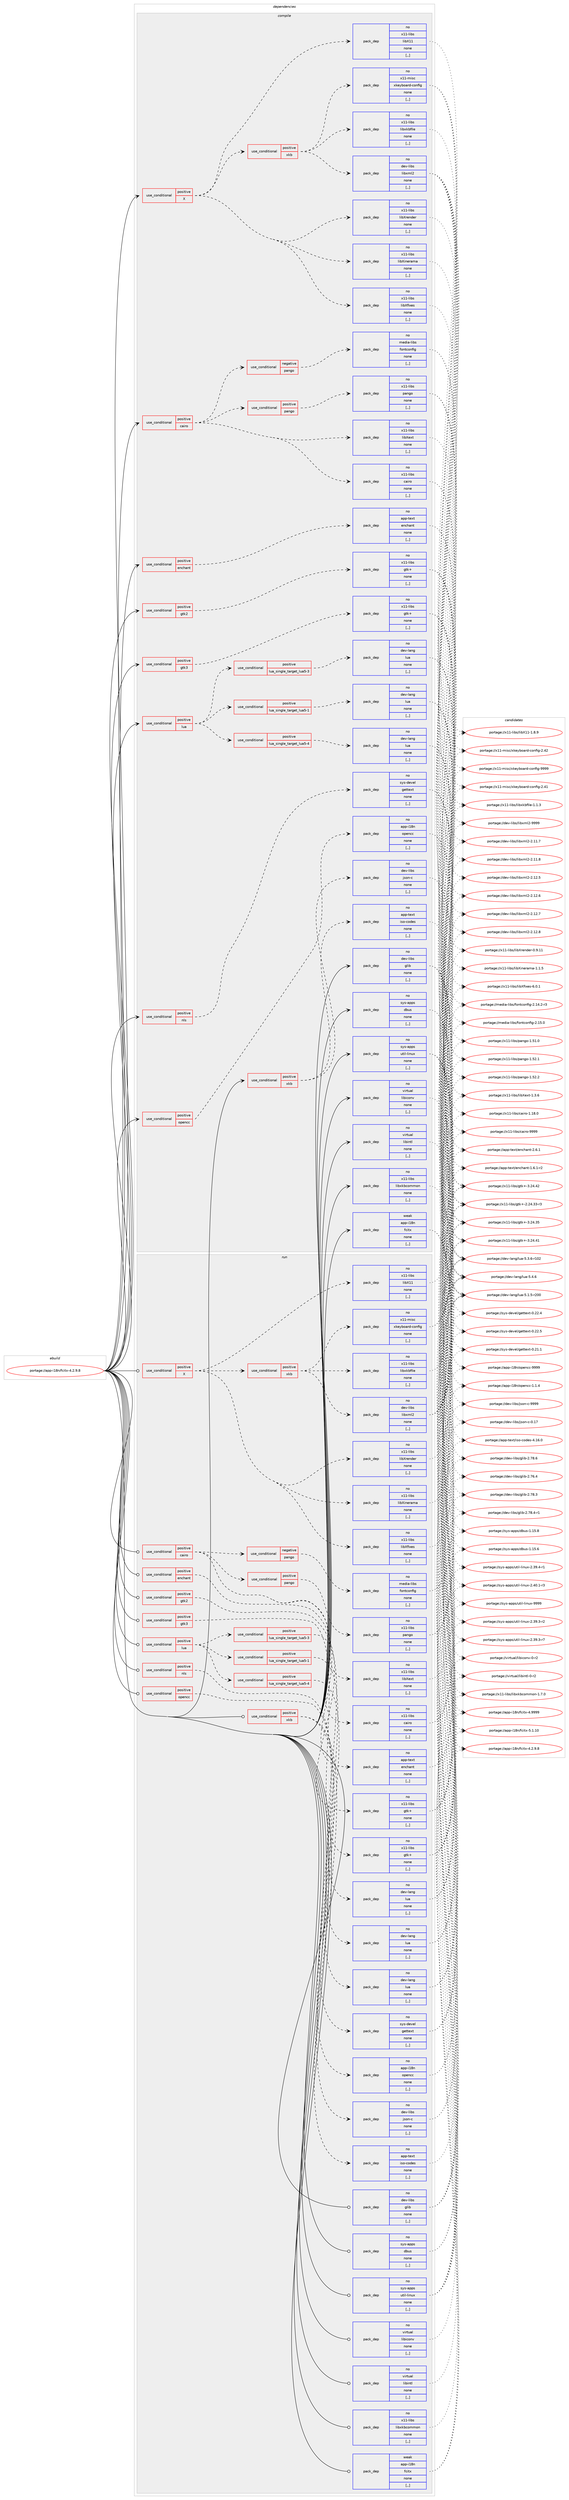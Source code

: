 digraph prolog {

# *************
# Graph options
# *************

newrank=true;
concentrate=true;
compound=true;
graph [rankdir=LR,fontname=Helvetica,fontsize=10,ranksep=1.5];#, ranksep=2.5, nodesep=0.2];
edge  [arrowhead=vee];
node  [fontname=Helvetica,fontsize=10];

# **********
# The ebuild
# **********

subgraph cluster_leftcol {
color=gray;
rank=same;
label=<<i>ebuild</i>>;
id [label="portage://app-i18n/fcitx-4.2.9.8", color=red, width=4, href="../app-i18n/fcitx-4.2.9.8.svg"];
}

# ****************
# The dependencies
# ****************

subgraph cluster_midcol {
color=gray;
label=<<i>dependencies</i>>;
subgraph cluster_compile {
fillcolor="#eeeeee";
style=filled;
label=<<i>compile</i>>;
subgraph cond10341 {
dependency35037 [label=<<TABLE BORDER="0" CELLBORDER="1" CELLSPACING="0" CELLPADDING="4"><TR><TD ROWSPAN="3" CELLPADDING="10">use_conditional</TD></TR><TR><TD>positive</TD></TR><TR><TD>X</TD></TR></TABLE>>, shape=none, color=red];
subgraph pack24354 {
dependency35038 [label=<<TABLE BORDER="0" CELLBORDER="1" CELLSPACING="0" CELLPADDING="4" WIDTH="220"><TR><TD ROWSPAN="6" CELLPADDING="30">pack_dep</TD></TR><TR><TD WIDTH="110">no</TD></TR><TR><TD>x11-libs</TD></TR><TR><TD>libX11</TD></TR><TR><TD>none</TD></TR><TR><TD>[,,]</TD></TR></TABLE>>, shape=none, color=blue];
}
dependency35037:e -> dependency35038:w [weight=20,style="dashed",arrowhead="vee"];
subgraph pack24355 {
dependency35039 [label=<<TABLE BORDER="0" CELLBORDER="1" CELLSPACING="0" CELLPADDING="4" WIDTH="220"><TR><TD ROWSPAN="6" CELLPADDING="30">pack_dep</TD></TR><TR><TD WIDTH="110">no</TD></TR><TR><TD>x11-libs</TD></TR><TR><TD>libXfixes</TD></TR><TR><TD>none</TD></TR><TR><TD>[,,]</TD></TR></TABLE>>, shape=none, color=blue];
}
dependency35037:e -> dependency35039:w [weight=20,style="dashed",arrowhead="vee"];
subgraph pack24356 {
dependency35040 [label=<<TABLE BORDER="0" CELLBORDER="1" CELLSPACING="0" CELLPADDING="4" WIDTH="220"><TR><TD ROWSPAN="6" CELLPADDING="30">pack_dep</TD></TR><TR><TD WIDTH="110">no</TD></TR><TR><TD>x11-libs</TD></TR><TR><TD>libXinerama</TD></TR><TR><TD>none</TD></TR><TR><TD>[,,]</TD></TR></TABLE>>, shape=none, color=blue];
}
dependency35037:e -> dependency35040:w [weight=20,style="dashed",arrowhead="vee"];
subgraph pack24357 {
dependency35041 [label=<<TABLE BORDER="0" CELLBORDER="1" CELLSPACING="0" CELLPADDING="4" WIDTH="220"><TR><TD ROWSPAN="6" CELLPADDING="30">pack_dep</TD></TR><TR><TD WIDTH="110">no</TD></TR><TR><TD>x11-libs</TD></TR><TR><TD>libXrender</TD></TR><TR><TD>none</TD></TR><TR><TD>[,,]</TD></TR></TABLE>>, shape=none, color=blue];
}
dependency35037:e -> dependency35041:w [weight=20,style="dashed",arrowhead="vee"];
subgraph cond10342 {
dependency35042 [label=<<TABLE BORDER="0" CELLBORDER="1" CELLSPACING="0" CELLPADDING="4"><TR><TD ROWSPAN="3" CELLPADDING="10">use_conditional</TD></TR><TR><TD>positive</TD></TR><TR><TD>xkb</TD></TR></TABLE>>, shape=none, color=red];
subgraph pack24358 {
dependency35043 [label=<<TABLE BORDER="0" CELLBORDER="1" CELLSPACING="0" CELLPADDING="4" WIDTH="220"><TR><TD ROWSPAN="6" CELLPADDING="30">pack_dep</TD></TR><TR><TD WIDTH="110">no</TD></TR><TR><TD>dev-libs</TD></TR><TR><TD>libxml2</TD></TR><TR><TD>none</TD></TR><TR><TD>[,,]</TD></TR></TABLE>>, shape=none, color=blue];
}
dependency35042:e -> dependency35043:w [weight=20,style="dashed",arrowhead="vee"];
subgraph pack24359 {
dependency35044 [label=<<TABLE BORDER="0" CELLBORDER="1" CELLSPACING="0" CELLPADDING="4" WIDTH="220"><TR><TD ROWSPAN="6" CELLPADDING="30">pack_dep</TD></TR><TR><TD WIDTH="110">no</TD></TR><TR><TD>x11-libs</TD></TR><TR><TD>libxkbfile</TD></TR><TR><TD>none</TD></TR><TR><TD>[,,]</TD></TR></TABLE>>, shape=none, color=blue];
}
dependency35042:e -> dependency35044:w [weight=20,style="dashed",arrowhead="vee"];
subgraph pack24360 {
dependency35045 [label=<<TABLE BORDER="0" CELLBORDER="1" CELLSPACING="0" CELLPADDING="4" WIDTH="220"><TR><TD ROWSPAN="6" CELLPADDING="30">pack_dep</TD></TR><TR><TD WIDTH="110">no</TD></TR><TR><TD>x11-misc</TD></TR><TR><TD>xkeyboard-config</TD></TR><TR><TD>none</TD></TR><TR><TD>[,,]</TD></TR></TABLE>>, shape=none, color=blue];
}
dependency35042:e -> dependency35045:w [weight=20,style="dashed",arrowhead="vee"];
}
dependency35037:e -> dependency35042:w [weight=20,style="dashed",arrowhead="vee"];
}
id:e -> dependency35037:w [weight=20,style="solid",arrowhead="vee"];
subgraph cond10343 {
dependency35046 [label=<<TABLE BORDER="0" CELLBORDER="1" CELLSPACING="0" CELLPADDING="4"><TR><TD ROWSPAN="3" CELLPADDING="10">use_conditional</TD></TR><TR><TD>positive</TD></TR><TR><TD>cairo</TD></TR></TABLE>>, shape=none, color=red];
subgraph pack24361 {
dependency35047 [label=<<TABLE BORDER="0" CELLBORDER="1" CELLSPACING="0" CELLPADDING="4" WIDTH="220"><TR><TD ROWSPAN="6" CELLPADDING="30">pack_dep</TD></TR><TR><TD WIDTH="110">no</TD></TR><TR><TD>x11-libs</TD></TR><TR><TD>cairo</TD></TR><TR><TD>none</TD></TR><TR><TD>[,,]</TD></TR></TABLE>>, shape=none, color=blue];
}
dependency35046:e -> dependency35047:w [weight=20,style="dashed",arrowhead="vee"];
subgraph pack24362 {
dependency35048 [label=<<TABLE BORDER="0" CELLBORDER="1" CELLSPACING="0" CELLPADDING="4" WIDTH="220"><TR><TD ROWSPAN="6" CELLPADDING="30">pack_dep</TD></TR><TR><TD WIDTH="110">no</TD></TR><TR><TD>x11-libs</TD></TR><TR><TD>libXext</TD></TR><TR><TD>none</TD></TR><TR><TD>[,,]</TD></TR></TABLE>>, shape=none, color=blue];
}
dependency35046:e -> dependency35048:w [weight=20,style="dashed",arrowhead="vee"];
subgraph cond10344 {
dependency35049 [label=<<TABLE BORDER="0" CELLBORDER="1" CELLSPACING="0" CELLPADDING="4"><TR><TD ROWSPAN="3" CELLPADDING="10">use_conditional</TD></TR><TR><TD>positive</TD></TR><TR><TD>pango</TD></TR></TABLE>>, shape=none, color=red];
subgraph pack24363 {
dependency35050 [label=<<TABLE BORDER="0" CELLBORDER="1" CELLSPACING="0" CELLPADDING="4" WIDTH="220"><TR><TD ROWSPAN="6" CELLPADDING="30">pack_dep</TD></TR><TR><TD WIDTH="110">no</TD></TR><TR><TD>x11-libs</TD></TR><TR><TD>pango</TD></TR><TR><TD>none</TD></TR><TR><TD>[,,]</TD></TR></TABLE>>, shape=none, color=blue];
}
dependency35049:e -> dependency35050:w [weight=20,style="dashed",arrowhead="vee"];
}
dependency35046:e -> dependency35049:w [weight=20,style="dashed",arrowhead="vee"];
subgraph cond10345 {
dependency35051 [label=<<TABLE BORDER="0" CELLBORDER="1" CELLSPACING="0" CELLPADDING="4"><TR><TD ROWSPAN="3" CELLPADDING="10">use_conditional</TD></TR><TR><TD>negative</TD></TR><TR><TD>pango</TD></TR></TABLE>>, shape=none, color=red];
subgraph pack24364 {
dependency35052 [label=<<TABLE BORDER="0" CELLBORDER="1" CELLSPACING="0" CELLPADDING="4" WIDTH="220"><TR><TD ROWSPAN="6" CELLPADDING="30">pack_dep</TD></TR><TR><TD WIDTH="110">no</TD></TR><TR><TD>media-libs</TD></TR><TR><TD>fontconfig</TD></TR><TR><TD>none</TD></TR><TR><TD>[,,]</TD></TR></TABLE>>, shape=none, color=blue];
}
dependency35051:e -> dependency35052:w [weight=20,style="dashed",arrowhead="vee"];
}
dependency35046:e -> dependency35051:w [weight=20,style="dashed",arrowhead="vee"];
}
id:e -> dependency35046:w [weight=20,style="solid",arrowhead="vee"];
subgraph cond10346 {
dependency35053 [label=<<TABLE BORDER="0" CELLBORDER="1" CELLSPACING="0" CELLPADDING="4"><TR><TD ROWSPAN="3" CELLPADDING="10">use_conditional</TD></TR><TR><TD>positive</TD></TR><TR><TD>enchant</TD></TR></TABLE>>, shape=none, color=red];
subgraph pack24365 {
dependency35054 [label=<<TABLE BORDER="0" CELLBORDER="1" CELLSPACING="0" CELLPADDING="4" WIDTH="220"><TR><TD ROWSPAN="6" CELLPADDING="30">pack_dep</TD></TR><TR><TD WIDTH="110">no</TD></TR><TR><TD>app-text</TD></TR><TR><TD>enchant</TD></TR><TR><TD>none</TD></TR><TR><TD>[,,]</TD></TR></TABLE>>, shape=none, color=blue];
}
dependency35053:e -> dependency35054:w [weight=20,style="dashed",arrowhead="vee"];
}
id:e -> dependency35053:w [weight=20,style="solid",arrowhead="vee"];
subgraph cond10347 {
dependency35055 [label=<<TABLE BORDER="0" CELLBORDER="1" CELLSPACING="0" CELLPADDING="4"><TR><TD ROWSPAN="3" CELLPADDING="10">use_conditional</TD></TR><TR><TD>positive</TD></TR><TR><TD>gtk2</TD></TR></TABLE>>, shape=none, color=red];
subgraph pack24366 {
dependency35056 [label=<<TABLE BORDER="0" CELLBORDER="1" CELLSPACING="0" CELLPADDING="4" WIDTH="220"><TR><TD ROWSPAN="6" CELLPADDING="30">pack_dep</TD></TR><TR><TD WIDTH="110">no</TD></TR><TR><TD>x11-libs</TD></TR><TR><TD>gtk+</TD></TR><TR><TD>none</TD></TR><TR><TD>[,,]</TD></TR></TABLE>>, shape=none, color=blue];
}
dependency35055:e -> dependency35056:w [weight=20,style="dashed",arrowhead="vee"];
}
id:e -> dependency35055:w [weight=20,style="solid",arrowhead="vee"];
subgraph cond10348 {
dependency35057 [label=<<TABLE BORDER="0" CELLBORDER="1" CELLSPACING="0" CELLPADDING="4"><TR><TD ROWSPAN="3" CELLPADDING="10">use_conditional</TD></TR><TR><TD>positive</TD></TR><TR><TD>gtk3</TD></TR></TABLE>>, shape=none, color=red];
subgraph pack24367 {
dependency35058 [label=<<TABLE BORDER="0" CELLBORDER="1" CELLSPACING="0" CELLPADDING="4" WIDTH="220"><TR><TD ROWSPAN="6" CELLPADDING="30">pack_dep</TD></TR><TR><TD WIDTH="110">no</TD></TR><TR><TD>x11-libs</TD></TR><TR><TD>gtk+</TD></TR><TR><TD>none</TD></TR><TR><TD>[,,]</TD></TR></TABLE>>, shape=none, color=blue];
}
dependency35057:e -> dependency35058:w [weight=20,style="dashed",arrowhead="vee"];
}
id:e -> dependency35057:w [weight=20,style="solid",arrowhead="vee"];
subgraph cond10349 {
dependency35059 [label=<<TABLE BORDER="0" CELLBORDER="1" CELLSPACING="0" CELLPADDING="4"><TR><TD ROWSPAN="3" CELLPADDING="10">use_conditional</TD></TR><TR><TD>positive</TD></TR><TR><TD>lua</TD></TR></TABLE>>, shape=none, color=red];
subgraph cond10350 {
dependency35060 [label=<<TABLE BORDER="0" CELLBORDER="1" CELLSPACING="0" CELLPADDING="4"><TR><TD ROWSPAN="3" CELLPADDING="10">use_conditional</TD></TR><TR><TD>positive</TD></TR><TR><TD>lua_single_target_lua5-1</TD></TR></TABLE>>, shape=none, color=red];
subgraph pack24368 {
dependency35061 [label=<<TABLE BORDER="0" CELLBORDER="1" CELLSPACING="0" CELLPADDING="4" WIDTH="220"><TR><TD ROWSPAN="6" CELLPADDING="30">pack_dep</TD></TR><TR><TD WIDTH="110">no</TD></TR><TR><TD>dev-lang</TD></TR><TR><TD>lua</TD></TR><TR><TD>none</TD></TR><TR><TD>[,,]</TD></TR></TABLE>>, shape=none, color=blue];
}
dependency35060:e -> dependency35061:w [weight=20,style="dashed",arrowhead="vee"];
}
dependency35059:e -> dependency35060:w [weight=20,style="dashed",arrowhead="vee"];
subgraph cond10351 {
dependency35062 [label=<<TABLE BORDER="0" CELLBORDER="1" CELLSPACING="0" CELLPADDING="4"><TR><TD ROWSPAN="3" CELLPADDING="10">use_conditional</TD></TR><TR><TD>positive</TD></TR><TR><TD>lua_single_target_lua5-3</TD></TR></TABLE>>, shape=none, color=red];
subgraph pack24369 {
dependency35063 [label=<<TABLE BORDER="0" CELLBORDER="1" CELLSPACING="0" CELLPADDING="4" WIDTH="220"><TR><TD ROWSPAN="6" CELLPADDING="30">pack_dep</TD></TR><TR><TD WIDTH="110">no</TD></TR><TR><TD>dev-lang</TD></TR><TR><TD>lua</TD></TR><TR><TD>none</TD></TR><TR><TD>[,,]</TD></TR></TABLE>>, shape=none, color=blue];
}
dependency35062:e -> dependency35063:w [weight=20,style="dashed",arrowhead="vee"];
}
dependency35059:e -> dependency35062:w [weight=20,style="dashed",arrowhead="vee"];
subgraph cond10352 {
dependency35064 [label=<<TABLE BORDER="0" CELLBORDER="1" CELLSPACING="0" CELLPADDING="4"><TR><TD ROWSPAN="3" CELLPADDING="10">use_conditional</TD></TR><TR><TD>positive</TD></TR><TR><TD>lua_single_target_lua5-4</TD></TR></TABLE>>, shape=none, color=red];
subgraph pack24370 {
dependency35065 [label=<<TABLE BORDER="0" CELLBORDER="1" CELLSPACING="0" CELLPADDING="4" WIDTH="220"><TR><TD ROWSPAN="6" CELLPADDING="30">pack_dep</TD></TR><TR><TD WIDTH="110">no</TD></TR><TR><TD>dev-lang</TD></TR><TR><TD>lua</TD></TR><TR><TD>none</TD></TR><TR><TD>[,,]</TD></TR></TABLE>>, shape=none, color=blue];
}
dependency35064:e -> dependency35065:w [weight=20,style="dashed",arrowhead="vee"];
}
dependency35059:e -> dependency35064:w [weight=20,style="dashed",arrowhead="vee"];
}
id:e -> dependency35059:w [weight=20,style="solid",arrowhead="vee"];
subgraph cond10353 {
dependency35066 [label=<<TABLE BORDER="0" CELLBORDER="1" CELLSPACING="0" CELLPADDING="4"><TR><TD ROWSPAN="3" CELLPADDING="10">use_conditional</TD></TR><TR><TD>positive</TD></TR><TR><TD>nls</TD></TR></TABLE>>, shape=none, color=red];
subgraph pack24371 {
dependency35067 [label=<<TABLE BORDER="0" CELLBORDER="1" CELLSPACING="0" CELLPADDING="4" WIDTH="220"><TR><TD ROWSPAN="6" CELLPADDING="30">pack_dep</TD></TR><TR><TD WIDTH="110">no</TD></TR><TR><TD>sys-devel</TD></TR><TR><TD>gettext</TD></TR><TR><TD>none</TD></TR><TR><TD>[,,]</TD></TR></TABLE>>, shape=none, color=blue];
}
dependency35066:e -> dependency35067:w [weight=20,style="dashed",arrowhead="vee"];
}
id:e -> dependency35066:w [weight=20,style="solid",arrowhead="vee"];
subgraph cond10354 {
dependency35068 [label=<<TABLE BORDER="0" CELLBORDER="1" CELLSPACING="0" CELLPADDING="4"><TR><TD ROWSPAN="3" CELLPADDING="10">use_conditional</TD></TR><TR><TD>positive</TD></TR><TR><TD>opencc</TD></TR></TABLE>>, shape=none, color=red];
subgraph pack24372 {
dependency35069 [label=<<TABLE BORDER="0" CELLBORDER="1" CELLSPACING="0" CELLPADDING="4" WIDTH="220"><TR><TD ROWSPAN="6" CELLPADDING="30">pack_dep</TD></TR><TR><TD WIDTH="110">no</TD></TR><TR><TD>app-i18n</TD></TR><TR><TD>opencc</TD></TR><TR><TD>none</TD></TR><TR><TD>[,,]</TD></TR></TABLE>>, shape=none, color=blue];
}
dependency35068:e -> dependency35069:w [weight=20,style="dashed",arrowhead="vee"];
}
id:e -> dependency35068:w [weight=20,style="solid",arrowhead="vee"];
subgraph cond10355 {
dependency35070 [label=<<TABLE BORDER="0" CELLBORDER="1" CELLSPACING="0" CELLPADDING="4"><TR><TD ROWSPAN="3" CELLPADDING="10">use_conditional</TD></TR><TR><TD>positive</TD></TR><TR><TD>xkb</TD></TR></TABLE>>, shape=none, color=red];
subgraph pack24373 {
dependency35071 [label=<<TABLE BORDER="0" CELLBORDER="1" CELLSPACING="0" CELLPADDING="4" WIDTH="220"><TR><TD ROWSPAN="6" CELLPADDING="30">pack_dep</TD></TR><TR><TD WIDTH="110">no</TD></TR><TR><TD>app-text</TD></TR><TR><TD>iso-codes</TD></TR><TR><TD>none</TD></TR><TR><TD>[,,]</TD></TR></TABLE>>, shape=none, color=blue];
}
dependency35070:e -> dependency35071:w [weight=20,style="dashed",arrowhead="vee"];
subgraph pack24374 {
dependency35072 [label=<<TABLE BORDER="0" CELLBORDER="1" CELLSPACING="0" CELLPADDING="4" WIDTH="220"><TR><TD ROWSPAN="6" CELLPADDING="30">pack_dep</TD></TR><TR><TD WIDTH="110">no</TD></TR><TR><TD>dev-libs</TD></TR><TR><TD>json-c</TD></TR><TR><TD>none</TD></TR><TR><TD>[,,]</TD></TR></TABLE>>, shape=none, color=blue];
}
dependency35070:e -> dependency35072:w [weight=20,style="dashed",arrowhead="vee"];
}
id:e -> dependency35070:w [weight=20,style="solid",arrowhead="vee"];
subgraph pack24375 {
dependency35073 [label=<<TABLE BORDER="0" CELLBORDER="1" CELLSPACING="0" CELLPADDING="4" WIDTH="220"><TR><TD ROWSPAN="6" CELLPADDING="30">pack_dep</TD></TR><TR><TD WIDTH="110">no</TD></TR><TR><TD>dev-libs</TD></TR><TR><TD>glib</TD></TR><TR><TD>none</TD></TR><TR><TD>[,,]</TD></TR></TABLE>>, shape=none, color=blue];
}
id:e -> dependency35073:w [weight=20,style="solid",arrowhead="vee"];
subgraph pack24376 {
dependency35074 [label=<<TABLE BORDER="0" CELLBORDER="1" CELLSPACING="0" CELLPADDING="4" WIDTH="220"><TR><TD ROWSPAN="6" CELLPADDING="30">pack_dep</TD></TR><TR><TD WIDTH="110">no</TD></TR><TR><TD>sys-apps</TD></TR><TR><TD>dbus</TD></TR><TR><TD>none</TD></TR><TR><TD>[,,]</TD></TR></TABLE>>, shape=none, color=blue];
}
id:e -> dependency35074:w [weight=20,style="solid",arrowhead="vee"];
subgraph pack24377 {
dependency35075 [label=<<TABLE BORDER="0" CELLBORDER="1" CELLSPACING="0" CELLPADDING="4" WIDTH="220"><TR><TD ROWSPAN="6" CELLPADDING="30">pack_dep</TD></TR><TR><TD WIDTH="110">no</TD></TR><TR><TD>sys-apps</TD></TR><TR><TD>util-linux</TD></TR><TR><TD>none</TD></TR><TR><TD>[,,]</TD></TR></TABLE>>, shape=none, color=blue];
}
id:e -> dependency35075:w [weight=20,style="solid",arrowhead="vee"];
subgraph pack24378 {
dependency35076 [label=<<TABLE BORDER="0" CELLBORDER="1" CELLSPACING="0" CELLPADDING="4" WIDTH="220"><TR><TD ROWSPAN="6" CELLPADDING="30">pack_dep</TD></TR><TR><TD WIDTH="110">no</TD></TR><TR><TD>virtual</TD></TR><TR><TD>libiconv</TD></TR><TR><TD>none</TD></TR><TR><TD>[,,]</TD></TR></TABLE>>, shape=none, color=blue];
}
id:e -> dependency35076:w [weight=20,style="solid",arrowhead="vee"];
subgraph pack24379 {
dependency35077 [label=<<TABLE BORDER="0" CELLBORDER="1" CELLSPACING="0" CELLPADDING="4" WIDTH="220"><TR><TD ROWSPAN="6" CELLPADDING="30">pack_dep</TD></TR><TR><TD WIDTH="110">no</TD></TR><TR><TD>virtual</TD></TR><TR><TD>libintl</TD></TR><TR><TD>none</TD></TR><TR><TD>[,,]</TD></TR></TABLE>>, shape=none, color=blue];
}
id:e -> dependency35077:w [weight=20,style="solid",arrowhead="vee"];
subgraph pack24380 {
dependency35078 [label=<<TABLE BORDER="0" CELLBORDER="1" CELLSPACING="0" CELLPADDING="4" WIDTH="220"><TR><TD ROWSPAN="6" CELLPADDING="30">pack_dep</TD></TR><TR><TD WIDTH="110">no</TD></TR><TR><TD>x11-libs</TD></TR><TR><TD>libxkbcommon</TD></TR><TR><TD>none</TD></TR><TR><TD>[,,]</TD></TR></TABLE>>, shape=none, color=blue];
}
id:e -> dependency35078:w [weight=20,style="solid",arrowhead="vee"];
subgraph pack24381 {
dependency35079 [label=<<TABLE BORDER="0" CELLBORDER="1" CELLSPACING="0" CELLPADDING="4" WIDTH="220"><TR><TD ROWSPAN="6" CELLPADDING="30">pack_dep</TD></TR><TR><TD WIDTH="110">weak</TD></TR><TR><TD>app-i18n</TD></TR><TR><TD>fcitx</TD></TR><TR><TD>none</TD></TR><TR><TD>[,,]</TD></TR></TABLE>>, shape=none, color=blue];
}
id:e -> dependency35079:w [weight=20,style="solid",arrowhead="vee"];
}
subgraph cluster_compileandrun {
fillcolor="#eeeeee";
style=filled;
label=<<i>compile and run</i>>;
}
subgraph cluster_run {
fillcolor="#eeeeee";
style=filled;
label=<<i>run</i>>;
subgraph cond10356 {
dependency35080 [label=<<TABLE BORDER="0" CELLBORDER="1" CELLSPACING="0" CELLPADDING="4"><TR><TD ROWSPAN="3" CELLPADDING="10">use_conditional</TD></TR><TR><TD>positive</TD></TR><TR><TD>X</TD></TR></TABLE>>, shape=none, color=red];
subgraph pack24382 {
dependency35081 [label=<<TABLE BORDER="0" CELLBORDER="1" CELLSPACING="0" CELLPADDING="4" WIDTH="220"><TR><TD ROWSPAN="6" CELLPADDING="30">pack_dep</TD></TR><TR><TD WIDTH="110">no</TD></TR><TR><TD>x11-libs</TD></TR><TR><TD>libX11</TD></TR><TR><TD>none</TD></TR><TR><TD>[,,]</TD></TR></TABLE>>, shape=none, color=blue];
}
dependency35080:e -> dependency35081:w [weight=20,style="dashed",arrowhead="vee"];
subgraph pack24383 {
dependency35082 [label=<<TABLE BORDER="0" CELLBORDER="1" CELLSPACING="0" CELLPADDING="4" WIDTH="220"><TR><TD ROWSPAN="6" CELLPADDING="30">pack_dep</TD></TR><TR><TD WIDTH="110">no</TD></TR><TR><TD>x11-libs</TD></TR><TR><TD>libXfixes</TD></TR><TR><TD>none</TD></TR><TR><TD>[,,]</TD></TR></TABLE>>, shape=none, color=blue];
}
dependency35080:e -> dependency35082:w [weight=20,style="dashed",arrowhead="vee"];
subgraph pack24384 {
dependency35083 [label=<<TABLE BORDER="0" CELLBORDER="1" CELLSPACING="0" CELLPADDING="4" WIDTH="220"><TR><TD ROWSPAN="6" CELLPADDING="30">pack_dep</TD></TR><TR><TD WIDTH="110">no</TD></TR><TR><TD>x11-libs</TD></TR><TR><TD>libXinerama</TD></TR><TR><TD>none</TD></TR><TR><TD>[,,]</TD></TR></TABLE>>, shape=none, color=blue];
}
dependency35080:e -> dependency35083:w [weight=20,style="dashed",arrowhead="vee"];
subgraph pack24385 {
dependency35084 [label=<<TABLE BORDER="0" CELLBORDER="1" CELLSPACING="0" CELLPADDING="4" WIDTH="220"><TR><TD ROWSPAN="6" CELLPADDING="30">pack_dep</TD></TR><TR><TD WIDTH="110">no</TD></TR><TR><TD>x11-libs</TD></TR><TR><TD>libXrender</TD></TR><TR><TD>none</TD></TR><TR><TD>[,,]</TD></TR></TABLE>>, shape=none, color=blue];
}
dependency35080:e -> dependency35084:w [weight=20,style="dashed",arrowhead="vee"];
subgraph cond10357 {
dependency35085 [label=<<TABLE BORDER="0" CELLBORDER="1" CELLSPACING="0" CELLPADDING="4"><TR><TD ROWSPAN="3" CELLPADDING="10">use_conditional</TD></TR><TR><TD>positive</TD></TR><TR><TD>xkb</TD></TR></TABLE>>, shape=none, color=red];
subgraph pack24386 {
dependency35086 [label=<<TABLE BORDER="0" CELLBORDER="1" CELLSPACING="0" CELLPADDING="4" WIDTH="220"><TR><TD ROWSPAN="6" CELLPADDING="30">pack_dep</TD></TR><TR><TD WIDTH="110">no</TD></TR><TR><TD>dev-libs</TD></TR><TR><TD>libxml2</TD></TR><TR><TD>none</TD></TR><TR><TD>[,,]</TD></TR></TABLE>>, shape=none, color=blue];
}
dependency35085:e -> dependency35086:w [weight=20,style="dashed",arrowhead="vee"];
subgraph pack24387 {
dependency35087 [label=<<TABLE BORDER="0" CELLBORDER="1" CELLSPACING="0" CELLPADDING="4" WIDTH="220"><TR><TD ROWSPAN="6" CELLPADDING="30">pack_dep</TD></TR><TR><TD WIDTH="110">no</TD></TR><TR><TD>x11-libs</TD></TR><TR><TD>libxkbfile</TD></TR><TR><TD>none</TD></TR><TR><TD>[,,]</TD></TR></TABLE>>, shape=none, color=blue];
}
dependency35085:e -> dependency35087:w [weight=20,style="dashed",arrowhead="vee"];
subgraph pack24388 {
dependency35088 [label=<<TABLE BORDER="0" CELLBORDER="1" CELLSPACING="0" CELLPADDING="4" WIDTH="220"><TR><TD ROWSPAN="6" CELLPADDING="30">pack_dep</TD></TR><TR><TD WIDTH="110">no</TD></TR><TR><TD>x11-misc</TD></TR><TR><TD>xkeyboard-config</TD></TR><TR><TD>none</TD></TR><TR><TD>[,,]</TD></TR></TABLE>>, shape=none, color=blue];
}
dependency35085:e -> dependency35088:w [weight=20,style="dashed",arrowhead="vee"];
}
dependency35080:e -> dependency35085:w [weight=20,style="dashed",arrowhead="vee"];
}
id:e -> dependency35080:w [weight=20,style="solid",arrowhead="odot"];
subgraph cond10358 {
dependency35089 [label=<<TABLE BORDER="0" CELLBORDER="1" CELLSPACING="0" CELLPADDING="4"><TR><TD ROWSPAN="3" CELLPADDING="10">use_conditional</TD></TR><TR><TD>positive</TD></TR><TR><TD>cairo</TD></TR></TABLE>>, shape=none, color=red];
subgraph pack24389 {
dependency35090 [label=<<TABLE BORDER="0" CELLBORDER="1" CELLSPACING="0" CELLPADDING="4" WIDTH="220"><TR><TD ROWSPAN="6" CELLPADDING="30">pack_dep</TD></TR><TR><TD WIDTH="110">no</TD></TR><TR><TD>x11-libs</TD></TR><TR><TD>cairo</TD></TR><TR><TD>none</TD></TR><TR><TD>[,,]</TD></TR></TABLE>>, shape=none, color=blue];
}
dependency35089:e -> dependency35090:w [weight=20,style="dashed",arrowhead="vee"];
subgraph pack24390 {
dependency35091 [label=<<TABLE BORDER="0" CELLBORDER="1" CELLSPACING="0" CELLPADDING="4" WIDTH="220"><TR><TD ROWSPAN="6" CELLPADDING="30">pack_dep</TD></TR><TR><TD WIDTH="110">no</TD></TR><TR><TD>x11-libs</TD></TR><TR><TD>libXext</TD></TR><TR><TD>none</TD></TR><TR><TD>[,,]</TD></TR></TABLE>>, shape=none, color=blue];
}
dependency35089:e -> dependency35091:w [weight=20,style="dashed",arrowhead="vee"];
subgraph cond10359 {
dependency35092 [label=<<TABLE BORDER="0" CELLBORDER="1" CELLSPACING="0" CELLPADDING="4"><TR><TD ROWSPAN="3" CELLPADDING="10">use_conditional</TD></TR><TR><TD>positive</TD></TR><TR><TD>pango</TD></TR></TABLE>>, shape=none, color=red];
subgraph pack24391 {
dependency35093 [label=<<TABLE BORDER="0" CELLBORDER="1" CELLSPACING="0" CELLPADDING="4" WIDTH="220"><TR><TD ROWSPAN="6" CELLPADDING="30">pack_dep</TD></TR><TR><TD WIDTH="110">no</TD></TR><TR><TD>x11-libs</TD></TR><TR><TD>pango</TD></TR><TR><TD>none</TD></TR><TR><TD>[,,]</TD></TR></TABLE>>, shape=none, color=blue];
}
dependency35092:e -> dependency35093:w [weight=20,style="dashed",arrowhead="vee"];
}
dependency35089:e -> dependency35092:w [weight=20,style="dashed",arrowhead="vee"];
subgraph cond10360 {
dependency35094 [label=<<TABLE BORDER="0" CELLBORDER="1" CELLSPACING="0" CELLPADDING="4"><TR><TD ROWSPAN="3" CELLPADDING="10">use_conditional</TD></TR><TR><TD>negative</TD></TR><TR><TD>pango</TD></TR></TABLE>>, shape=none, color=red];
subgraph pack24392 {
dependency35095 [label=<<TABLE BORDER="0" CELLBORDER="1" CELLSPACING="0" CELLPADDING="4" WIDTH="220"><TR><TD ROWSPAN="6" CELLPADDING="30">pack_dep</TD></TR><TR><TD WIDTH="110">no</TD></TR><TR><TD>media-libs</TD></TR><TR><TD>fontconfig</TD></TR><TR><TD>none</TD></TR><TR><TD>[,,]</TD></TR></TABLE>>, shape=none, color=blue];
}
dependency35094:e -> dependency35095:w [weight=20,style="dashed",arrowhead="vee"];
}
dependency35089:e -> dependency35094:w [weight=20,style="dashed",arrowhead="vee"];
}
id:e -> dependency35089:w [weight=20,style="solid",arrowhead="odot"];
subgraph cond10361 {
dependency35096 [label=<<TABLE BORDER="0" CELLBORDER="1" CELLSPACING="0" CELLPADDING="4"><TR><TD ROWSPAN="3" CELLPADDING="10">use_conditional</TD></TR><TR><TD>positive</TD></TR><TR><TD>enchant</TD></TR></TABLE>>, shape=none, color=red];
subgraph pack24393 {
dependency35097 [label=<<TABLE BORDER="0" CELLBORDER="1" CELLSPACING="0" CELLPADDING="4" WIDTH="220"><TR><TD ROWSPAN="6" CELLPADDING="30">pack_dep</TD></TR><TR><TD WIDTH="110">no</TD></TR><TR><TD>app-text</TD></TR><TR><TD>enchant</TD></TR><TR><TD>none</TD></TR><TR><TD>[,,]</TD></TR></TABLE>>, shape=none, color=blue];
}
dependency35096:e -> dependency35097:w [weight=20,style="dashed",arrowhead="vee"];
}
id:e -> dependency35096:w [weight=20,style="solid",arrowhead="odot"];
subgraph cond10362 {
dependency35098 [label=<<TABLE BORDER="0" CELLBORDER="1" CELLSPACING="0" CELLPADDING="4"><TR><TD ROWSPAN="3" CELLPADDING="10">use_conditional</TD></TR><TR><TD>positive</TD></TR><TR><TD>gtk2</TD></TR></TABLE>>, shape=none, color=red];
subgraph pack24394 {
dependency35099 [label=<<TABLE BORDER="0" CELLBORDER="1" CELLSPACING="0" CELLPADDING="4" WIDTH="220"><TR><TD ROWSPAN="6" CELLPADDING="30">pack_dep</TD></TR><TR><TD WIDTH="110">no</TD></TR><TR><TD>x11-libs</TD></TR><TR><TD>gtk+</TD></TR><TR><TD>none</TD></TR><TR><TD>[,,]</TD></TR></TABLE>>, shape=none, color=blue];
}
dependency35098:e -> dependency35099:w [weight=20,style="dashed",arrowhead="vee"];
}
id:e -> dependency35098:w [weight=20,style="solid",arrowhead="odot"];
subgraph cond10363 {
dependency35100 [label=<<TABLE BORDER="0" CELLBORDER="1" CELLSPACING="0" CELLPADDING="4"><TR><TD ROWSPAN="3" CELLPADDING="10">use_conditional</TD></TR><TR><TD>positive</TD></TR><TR><TD>gtk3</TD></TR></TABLE>>, shape=none, color=red];
subgraph pack24395 {
dependency35101 [label=<<TABLE BORDER="0" CELLBORDER="1" CELLSPACING="0" CELLPADDING="4" WIDTH="220"><TR><TD ROWSPAN="6" CELLPADDING="30">pack_dep</TD></TR><TR><TD WIDTH="110">no</TD></TR><TR><TD>x11-libs</TD></TR><TR><TD>gtk+</TD></TR><TR><TD>none</TD></TR><TR><TD>[,,]</TD></TR></TABLE>>, shape=none, color=blue];
}
dependency35100:e -> dependency35101:w [weight=20,style="dashed",arrowhead="vee"];
}
id:e -> dependency35100:w [weight=20,style="solid",arrowhead="odot"];
subgraph cond10364 {
dependency35102 [label=<<TABLE BORDER="0" CELLBORDER="1" CELLSPACING="0" CELLPADDING="4"><TR><TD ROWSPAN="3" CELLPADDING="10">use_conditional</TD></TR><TR><TD>positive</TD></TR><TR><TD>lua</TD></TR></TABLE>>, shape=none, color=red];
subgraph cond10365 {
dependency35103 [label=<<TABLE BORDER="0" CELLBORDER="1" CELLSPACING="0" CELLPADDING="4"><TR><TD ROWSPAN="3" CELLPADDING="10">use_conditional</TD></TR><TR><TD>positive</TD></TR><TR><TD>lua_single_target_lua5-1</TD></TR></TABLE>>, shape=none, color=red];
subgraph pack24396 {
dependency35104 [label=<<TABLE BORDER="0" CELLBORDER="1" CELLSPACING="0" CELLPADDING="4" WIDTH="220"><TR><TD ROWSPAN="6" CELLPADDING="30">pack_dep</TD></TR><TR><TD WIDTH="110">no</TD></TR><TR><TD>dev-lang</TD></TR><TR><TD>lua</TD></TR><TR><TD>none</TD></TR><TR><TD>[,,]</TD></TR></TABLE>>, shape=none, color=blue];
}
dependency35103:e -> dependency35104:w [weight=20,style="dashed",arrowhead="vee"];
}
dependency35102:e -> dependency35103:w [weight=20,style="dashed",arrowhead="vee"];
subgraph cond10366 {
dependency35105 [label=<<TABLE BORDER="0" CELLBORDER="1" CELLSPACING="0" CELLPADDING="4"><TR><TD ROWSPAN="3" CELLPADDING="10">use_conditional</TD></TR><TR><TD>positive</TD></TR><TR><TD>lua_single_target_lua5-3</TD></TR></TABLE>>, shape=none, color=red];
subgraph pack24397 {
dependency35106 [label=<<TABLE BORDER="0" CELLBORDER="1" CELLSPACING="0" CELLPADDING="4" WIDTH="220"><TR><TD ROWSPAN="6" CELLPADDING="30">pack_dep</TD></TR><TR><TD WIDTH="110">no</TD></TR><TR><TD>dev-lang</TD></TR><TR><TD>lua</TD></TR><TR><TD>none</TD></TR><TR><TD>[,,]</TD></TR></TABLE>>, shape=none, color=blue];
}
dependency35105:e -> dependency35106:w [weight=20,style="dashed",arrowhead="vee"];
}
dependency35102:e -> dependency35105:w [weight=20,style="dashed",arrowhead="vee"];
subgraph cond10367 {
dependency35107 [label=<<TABLE BORDER="0" CELLBORDER="1" CELLSPACING="0" CELLPADDING="4"><TR><TD ROWSPAN="3" CELLPADDING="10">use_conditional</TD></TR><TR><TD>positive</TD></TR><TR><TD>lua_single_target_lua5-4</TD></TR></TABLE>>, shape=none, color=red];
subgraph pack24398 {
dependency35108 [label=<<TABLE BORDER="0" CELLBORDER="1" CELLSPACING="0" CELLPADDING="4" WIDTH="220"><TR><TD ROWSPAN="6" CELLPADDING="30">pack_dep</TD></TR><TR><TD WIDTH="110">no</TD></TR><TR><TD>dev-lang</TD></TR><TR><TD>lua</TD></TR><TR><TD>none</TD></TR><TR><TD>[,,]</TD></TR></TABLE>>, shape=none, color=blue];
}
dependency35107:e -> dependency35108:w [weight=20,style="dashed",arrowhead="vee"];
}
dependency35102:e -> dependency35107:w [weight=20,style="dashed",arrowhead="vee"];
}
id:e -> dependency35102:w [weight=20,style="solid",arrowhead="odot"];
subgraph cond10368 {
dependency35109 [label=<<TABLE BORDER="0" CELLBORDER="1" CELLSPACING="0" CELLPADDING="4"><TR><TD ROWSPAN="3" CELLPADDING="10">use_conditional</TD></TR><TR><TD>positive</TD></TR><TR><TD>nls</TD></TR></TABLE>>, shape=none, color=red];
subgraph pack24399 {
dependency35110 [label=<<TABLE BORDER="0" CELLBORDER="1" CELLSPACING="0" CELLPADDING="4" WIDTH="220"><TR><TD ROWSPAN="6" CELLPADDING="30">pack_dep</TD></TR><TR><TD WIDTH="110">no</TD></TR><TR><TD>sys-devel</TD></TR><TR><TD>gettext</TD></TR><TR><TD>none</TD></TR><TR><TD>[,,]</TD></TR></TABLE>>, shape=none, color=blue];
}
dependency35109:e -> dependency35110:w [weight=20,style="dashed",arrowhead="vee"];
}
id:e -> dependency35109:w [weight=20,style="solid",arrowhead="odot"];
subgraph cond10369 {
dependency35111 [label=<<TABLE BORDER="0" CELLBORDER="1" CELLSPACING="0" CELLPADDING="4"><TR><TD ROWSPAN="3" CELLPADDING="10">use_conditional</TD></TR><TR><TD>positive</TD></TR><TR><TD>opencc</TD></TR></TABLE>>, shape=none, color=red];
subgraph pack24400 {
dependency35112 [label=<<TABLE BORDER="0" CELLBORDER="1" CELLSPACING="0" CELLPADDING="4" WIDTH="220"><TR><TD ROWSPAN="6" CELLPADDING="30">pack_dep</TD></TR><TR><TD WIDTH="110">no</TD></TR><TR><TD>app-i18n</TD></TR><TR><TD>opencc</TD></TR><TR><TD>none</TD></TR><TR><TD>[,,]</TD></TR></TABLE>>, shape=none, color=blue];
}
dependency35111:e -> dependency35112:w [weight=20,style="dashed",arrowhead="vee"];
}
id:e -> dependency35111:w [weight=20,style="solid",arrowhead="odot"];
subgraph cond10370 {
dependency35113 [label=<<TABLE BORDER="0" CELLBORDER="1" CELLSPACING="0" CELLPADDING="4"><TR><TD ROWSPAN="3" CELLPADDING="10">use_conditional</TD></TR><TR><TD>positive</TD></TR><TR><TD>xkb</TD></TR></TABLE>>, shape=none, color=red];
subgraph pack24401 {
dependency35114 [label=<<TABLE BORDER="0" CELLBORDER="1" CELLSPACING="0" CELLPADDING="4" WIDTH="220"><TR><TD ROWSPAN="6" CELLPADDING="30">pack_dep</TD></TR><TR><TD WIDTH="110">no</TD></TR><TR><TD>app-text</TD></TR><TR><TD>iso-codes</TD></TR><TR><TD>none</TD></TR><TR><TD>[,,]</TD></TR></TABLE>>, shape=none, color=blue];
}
dependency35113:e -> dependency35114:w [weight=20,style="dashed",arrowhead="vee"];
subgraph pack24402 {
dependency35115 [label=<<TABLE BORDER="0" CELLBORDER="1" CELLSPACING="0" CELLPADDING="4" WIDTH="220"><TR><TD ROWSPAN="6" CELLPADDING="30">pack_dep</TD></TR><TR><TD WIDTH="110">no</TD></TR><TR><TD>dev-libs</TD></TR><TR><TD>json-c</TD></TR><TR><TD>none</TD></TR><TR><TD>[,,]</TD></TR></TABLE>>, shape=none, color=blue];
}
dependency35113:e -> dependency35115:w [weight=20,style="dashed",arrowhead="vee"];
}
id:e -> dependency35113:w [weight=20,style="solid",arrowhead="odot"];
subgraph pack24403 {
dependency35116 [label=<<TABLE BORDER="0" CELLBORDER="1" CELLSPACING="0" CELLPADDING="4" WIDTH="220"><TR><TD ROWSPAN="6" CELLPADDING="30">pack_dep</TD></TR><TR><TD WIDTH="110">no</TD></TR><TR><TD>dev-libs</TD></TR><TR><TD>glib</TD></TR><TR><TD>none</TD></TR><TR><TD>[,,]</TD></TR></TABLE>>, shape=none, color=blue];
}
id:e -> dependency35116:w [weight=20,style="solid",arrowhead="odot"];
subgraph pack24404 {
dependency35117 [label=<<TABLE BORDER="0" CELLBORDER="1" CELLSPACING="0" CELLPADDING="4" WIDTH="220"><TR><TD ROWSPAN="6" CELLPADDING="30">pack_dep</TD></TR><TR><TD WIDTH="110">no</TD></TR><TR><TD>sys-apps</TD></TR><TR><TD>dbus</TD></TR><TR><TD>none</TD></TR><TR><TD>[,,]</TD></TR></TABLE>>, shape=none, color=blue];
}
id:e -> dependency35117:w [weight=20,style="solid",arrowhead="odot"];
subgraph pack24405 {
dependency35118 [label=<<TABLE BORDER="0" CELLBORDER="1" CELLSPACING="0" CELLPADDING="4" WIDTH="220"><TR><TD ROWSPAN="6" CELLPADDING="30">pack_dep</TD></TR><TR><TD WIDTH="110">no</TD></TR><TR><TD>sys-apps</TD></TR><TR><TD>util-linux</TD></TR><TR><TD>none</TD></TR><TR><TD>[,,]</TD></TR></TABLE>>, shape=none, color=blue];
}
id:e -> dependency35118:w [weight=20,style="solid",arrowhead="odot"];
subgraph pack24406 {
dependency35119 [label=<<TABLE BORDER="0" CELLBORDER="1" CELLSPACING="0" CELLPADDING="4" WIDTH="220"><TR><TD ROWSPAN="6" CELLPADDING="30">pack_dep</TD></TR><TR><TD WIDTH="110">no</TD></TR><TR><TD>virtual</TD></TR><TR><TD>libiconv</TD></TR><TR><TD>none</TD></TR><TR><TD>[,,]</TD></TR></TABLE>>, shape=none, color=blue];
}
id:e -> dependency35119:w [weight=20,style="solid",arrowhead="odot"];
subgraph pack24407 {
dependency35120 [label=<<TABLE BORDER="0" CELLBORDER="1" CELLSPACING="0" CELLPADDING="4" WIDTH="220"><TR><TD ROWSPAN="6" CELLPADDING="30">pack_dep</TD></TR><TR><TD WIDTH="110">no</TD></TR><TR><TD>virtual</TD></TR><TR><TD>libintl</TD></TR><TR><TD>none</TD></TR><TR><TD>[,,]</TD></TR></TABLE>>, shape=none, color=blue];
}
id:e -> dependency35120:w [weight=20,style="solid",arrowhead="odot"];
subgraph pack24408 {
dependency35121 [label=<<TABLE BORDER="0" CELLBORDER="1" CELLSPACING="0" CELLPADDING="4" WIDTH="220"><TR><TD ROWSPAN="6" CELLPADDING="30">pack_dep</TD></TR><TR><TD WIDTH="110">no</TD></TR><TR><TD>x11-libs</TD></TR><TR><TD>libxkbcommon</TD></TR><TR><TD>none</TD></TR><TR><TD>[,,]</TD></TR></TABLE>>, shape=none, color=blue];
}
id:e -> dependency35121:w [weight=20,style="solid",arrowhead="odot"];
subgraph pack24409 {
dependency35122 [label=<<TABLE BORDER="0" CELLBORDER="1" CELLSPACING="0" CELLPADDING="4" WIDTH="220"><TR><TD ROWSPAN="6" CELLPADDING="30">pack_dep</TD></TR><TR><TD WIDTH="110">weak</TD></TR><TR><TD>app-i18n</TD></TR><TR><TD>fcitx</TD></TR><TR><TD>none</TD></TR><TR><TD>[,,]</TD></TR></TABLE>>, shape=none, color=blue];
}
id:e -> dependency35122:w [weight=20,style="solid",arrowhead="odot"];
}
}

# **************
# The candidates
# **************

subgraph cluster_choices {
rank=same;
color=gray;
label=<<i>candidates</i>>;

subgraph choice24354 {
color=black;
nodesep=1;
choice120494945108105981154710810598884949454946564657 [label="portage://x11-libs/libX11-1.8.9", color=red, width=4,href="../x11-libs/libX11-1.8.9.svg"];
dependency35038:e -> choice120494945108105981154710810598884949454946564657:w [style=dotted,weight="100"];
}
subgraph choice24355 {
color=black;
nodesep=1;
choice12049494510810598115471081059888102105120101115455446484649 [label="portage://x11-libs/libXfixes-6.0.1", color=red, width=4,href="../x11-libs/libXfixes-6.0.1.svg"];
dependency35039:e -> choice12049494510810598115471081059888102105120101115455446484649:w [style=dotted,weight="100"];
}
subgraph choice24356 {
color=black;
nodesep=1;
choice120494945108105981154710810598881051101011149710997454946494653 [label="portage://x11-libs/libXinerama-1.1.5", color=red, width=4,href="../x11-libs/libXinerama-1.1.5.svg"];
dependency35040:e -> choice120494945108105981154710810598881051101011149710997454946494653:w [style=dotted,weight="100"];
}
subgraph choice24357 {
color=black;
nodesep=1;
choice1204949451081059811547108105988811410111010010111445484657464949 [label="portage://x11-libs/libXrender-0.9.11", color=red, width=4,href="../x11-libs/libXrender-0.9.11.svg"];
dependency35041:e -> choice1204949451081059811547108105988811410111010010111445484657464949:w [style=dotted,weight="100"];
}
subgraph choice24358 {
color=black;
nodesep=1;
choice100101118451081059811547108105981201091085045504649494655 [label="portage://dev-libs/libxml2-2.11.7", color=red, width=4,href="../dev-libs/libxml2-2.11.7.svg"];
choice100101118451081059811547108105981201091085045504649494656 [label="portage://dev-libs/libxml2-2.11.8", color=red, width=4,href="../dev-libs/libxml2-2.11.8.svg"];
choice100101118451081059811547108105981201091085045504649504653 [label="portage://dev-libs/libxml2-2.12.5", color=red, width=4,href="../dev-libs/libxml2-2.12.5.svg"];
choice100101118451081059811547108105981201091085045504649504654 [label="portage://dev-libs/libxml2-2.12.6", color=red, width=4,href="../dev-libs/libxml2-2.12.6.svg"];
choice100101118451081059811547108105981201091085045504649504655 [label="portage://dev-libs/libxml2-2.12.7", color=red, width=4,href="../dev-libs/libxml2-2.12.7.svg"];
choice100101118451081059811547108105981201091085045504649504656 [label="portage://dev-libs/libxml2-2.12.8", color=red, width=4,href="../dev-libs/libxml2-2.12.8.svg"];
choice10010111845108105981154710810598120109108504557575757 [label="portage://dev-libs/libxml2-9999", color=red, width=4,href="../dev-libs/libxml2-9999.svg"];
dependency35043:e -> choice100101118451081059811547108105981201091085045504649494655:w [style=dotted,weight="100"];
dependency35043:e -> choice100101118451081059811547108105981201091085045504649494656:w [style=dotted,weight="100"];
dependency35043:e -> choice100101118451081059811547108105981201091085045504649504653:w [style=dotted,weight="100"];
dependency35043:e -> choice100101118451081059811547108105981201091085045504649504654:w [style=dotted,weight="100"];
dependency35043:e -> choice100101118451081059811547108105981201091085045504649504655:w [style=dotted,weight="100"];
dependency35043:e -> choice100101118451081059811547108105981201091085045504649504656:w [style=dotted,weight="100"];
dependency35043:e -> choice10010111845108105981154710810598120109108504557575757:w [style=dotted,weight="100"];
}
subgraph choice24359 {
color=black;
nodesep=1;
choice12049494510810598115471081059812010798102105108101454946494651 [label="portage://x11-libs/libxkbfile-1.1.3", color=red, width=4,href="../x11-libs/libxkbfile-1.1.3.svg"];
dependency35044:e -> choice12049494510810598115471081059812010798102105108101454946494651:w [style=dotted,weight="100"];
}
subgraph choice24360 {
color=black;
nodesep=1;
choice1204949451091051159947120107101121981119711410045991111101021051034550465249 [label="portage://x11-misc/xkeyboard-config-2.41", color=red, width=4,href="../x11-misc/xkeyboard-config-2.41.svg"];
choice1204949451091051159947120107101121981119711410045991111101021051034550465250 [label="portage://x11-misc/xkeyboard-config-2.42", color=red, width=4,href="../x11-misc/xkeyboard-config-2.42.svg"];
choice1204949451091051159947120107101121981119711410045991111101021051034557575757 [label="portage://x11-misc/xkeyboard-config-9999", color=red, width=4,href="../x11-misc/xkeyboard-config-9999.svg"];
dependency35045:e -> choice1204949451091051159947120107101121981119711410045991111101021051034550465249:w [style=dotted,weight="100"];
dependency35045:e -> choice1204949451091051159947120107101121981119711410045991111101021051034550465250:w [style=dotted,weight="100"];
dependency35045:e -> choice1204949451091051159947120107101121981119711410045991111101021051034557575757:w [style=dotted,weight="100"];
}
subgraph choice24361 {
color=black;
nodesep=1;
choice1204949451081059811547999710511411145494649564648 [label="portage://x11-libs/cairo-1.18.0", color=red, width=4,href="../x11-libs/cairo-1.18.0.svg"];
choice120494945108105981154799971051141114557575757 [label="portage://x11-libs/cairo-9999", color=red, width=4,href="../x11-libs/cairo-9999.svg"];
dependency35047:e -> choice1204949451081059811547999710511411145494649564648:w [style=dotted,weight="100"];
dependency35047:e -> choice120494945108105981154799971051141114557575757:w [style=dotted,weight="100"];
}
subgraph choice24362 {
color=black;
nodesep=1;
choice12049494510810598115471081059888101120116454946514654 [label="portage://x11-libs/libXext-1.3.6", color=red, width=4,href="../x11-libs/libXext-1.3.6.svg"];
dependency35048:e -> choice12049494510810598115471081059888101120116454946514654:w [style=dotted,weight="100"];
}
subgraph choice24363 {
color=black;
nodesep=1;
choice12049494510810598115471129711010311145494653494648 [label="portage://x11-libs/pango-1.51.0", color=red, width=4,href="../x11-libs/pango-1.51.0.svg"];
choice12049494510810598115471129711010311145494653504649 [label="portage://x11-libs/pango-1.52.1", color=red, width=4,href="../x11-libs/pango-1.52.1.svg"];
choice12049494510810598115471129711010311145494653504650 [label="portage://x11-libs/pango-1.52.2", color=red, width=4,href="../x11-libs/pango-1.52.2.svg"];
dependency35050:e -> choice12049494510810598115471129711010311145494653494648:w [style=dotted,weight="100"];
dependency35050:e -> choice12049494510810598115471129711010311145494653504649:w [style=dotted,weight="100"];
dependency35050:e -> choice12049494510810598115471129711010311145494653504650:w [style=dotted,weight="100"];
}
subgraph choice24364 {
color=black;
nodesep=1;
choice1091011001059745108105981154710211111011699111110102105103455046495246504511451 [label="portage://media-libs/fontconfig-2.14.2-r3", color=red, width=4,href="../media-libs/fontconfig-2.14.2-r3.svg"];
choice109101100105974510810598115471021111101169911111010210510345504649534648 [label="portage://media-libs/fontconfig-2.15.0", color=red, width=4,href="../media-libs/fontconfig-2.15.0.svg"];
dependency35052:e -> choice1091011001059745108105981154710211111011699111110102105103455046495246504511451:w [style=dotted,weight="100"];
dependency35052:e -> choice109101100105974510810598115471021111101169911111010210510345504649534648:w [style=dotted,weight="100"];
}
subgraph choice24365 {
color=black;
nodesep=1;
choice97112112451161011201164710111099104971101164549465446494511450 [label="portage://app-text/enchant-1.6.1-r2", color=red, width=4,href="../app-text/enchant-1.6.1-r2.svg"];
choice9711211245116101120116471011109910497110116455046544649 [label="portage://app-text/enchant-2.6.1", color=red, width=4,href="../app-text/enchant-2.6.1.svg"];
dependency35054:e -> choice97112112451161011201164710111099104971101164549465446494511450:w [style=dotted,weight="100"];
dependency35054:e -> choice9711211245116101120116471011109910497110116455046544649:w [style=dotted,weight="100"];
}
subgraph choice24366 {
color=black;
nodesep=1;
choice12049494510810598115471031161074345504650524651514511451 [label="portage://x11-libs/gtk+-2.24.33-r3", color=red, width=4,href="../x11-libs/gtk+-2.24.33-r3.svg"];
choice1204949451081059811547103116107434551465052465153 [label="portage://x11-libs/gtk+-3.24.35", color=red, width=4,href="../x11-libs/gtk+-3.24.35.svg"];
choice1204949451081059811547103116107434551465052465249 [label="portage://x11-libs/gtk+-3.24.41", color=red, width=4,href="../x11-libs/gtk+-3.24.41.svg"];
choice1204949451081059811547103116107434551465052465250 [label="portage://x11-libs/gtk+-3.24.42", color=red, width=4,href="../x11-libs/gtk+-3.24.42.svg"];
dependency35056:e -> choice12049494510810598115471031161074345504650524651514511451:w [style=dotted,weight="100"];
dependency35056:e -> choice1204949451081059811547103116107434551465052465153:w [style=dotted,weight="100"];
dependency35056:e -> choice1204949451081059811547103116107434551465052465249:w [style=dotted,weight="100"];
dependency35056:e -> choice1204949451081059811547103116107434551465052465250:w [style=dotted,weight="100"];
}
subgraph choice24367 {
color=black;
nodesep=1;
choice12049494510810598115471031161074345504650524651514511451 [label="portage://x11-libs/gtk+-2.24.33-r3", color=red, width=4,href="../x11-libs/gtk+-2.24.33-r3.svg"];
choice1204949451081059811547103116107434551465052465153 [label="portage://x11-libs/gtk+-3.24.35", color=red, width=4,href="../x11-libs/gtk+-3.24.35.svg"];
choice1204949451081059811547103116107434551465052465249 [label="portage://x11-libs/gtk+-3.24.41", color=red, width=4,href="../x11-libs/gtk+-3.24.41.svg"];
choice1204949451081059811547103116107434551465052465250 [label="portage://x11-libs/gtk+-3.24.42", color=red, width=4,href="../x11-libs/gtk+-3.24.42.svg"];
dependency35058:e -> choice12049494510810598115471031161074345504650524651514511451:w [style=dotted,weight="100"];
dependency35058:e -> choice1204949451081059811547103116107434551465052465153:w [style=dotted,weight="100"];
dependency35058:e -> choice1204949451081059811547103116107434551465052465249:w [style=dotted,weight="100"];
dependency35058:e -> choice1204949451081059811547103116107434551465052465250:w [style=dotted,weight="100"];
}
subgraph choice24368 {
color=black;
nodesep=1;
choice1001011184510897110103471081179745534649465345114504848 [label="portage://dev-lang/lua-5.1.5-r200", color=red, width=4,href="../dev-lang/lua-5.1.5-r200.svg"];
choice1001011184510897110103471081179745534651465445114494850 [label="portage://dev-lang/lua-5.3.6-r102", color=red, width=4,href="../dev-lang/lua-5.3.6-r102.svg"];
choice10010111845108971101034710811797455346524654 [label="portage://dev-lang/lua-5.4.6", color=red, width=4,href="../dev-lang/lua-5.4.6.svg"];
dependency35061:e -> choice1001011184510897110103471081179745534649465345114504848:w [style=dotted,weight="100"];
dependency35061:e -> choice1001011184510897110103471081179745534651465445114494850:w [style=dotted,weight="100"];
dependency35061:e -> choice10010111845108971101034710811797455346524654:w [style=dotted,weight="100"];
}
subgraph choice24369 {
color=black;
nodesep=1;
choice1001011184510897110103471081179745534649465345114504848 [label="portage://dev-lang/lua-5.1.5-r200", color=red, width=4,href="../dev-lang/lua-5.1.5-r200.svg"];
choice1001011184510897110103471081179745534651465445114494850 [label="portage://dev-lang/lua-5.3.6-r102", color=red, width=4,href="../dev-lang/lua-5.3.6-r102.svg"];
choice10010111845108971101034710811797455346524654 [label="portage://dev-lang/lua-5.4.6", color=red, width=4,href="../dev-lang/lua-5.4.6.svg"];
dependency35063:e -> choice1001011184510897110103471081179745534649465345114504848:w [style=dotted,weight="100"];
dependency35063:e -> choice1001011184510897110103471081179745534651465445114494850:w [style=dotted,weight="100"];
dependency35063:e -> choice10010111845108971101034710811797455346524654:w [style=dotted,weight="100"];
}
subgraph choice24370 {
color=black;
nodesep=1;
choice1001011184510897110103471081179745534649465345114504848 [label="portage://dev-lang/lua-5.1.5-r200", color=red, width=4,href="../dev-lang/lua-5.1.5-r200.svg"];
choice1001011184510897110103471081179745534651465445114494850 [label="portage://dev-lang/lua-5.3.6-r102", color=red, width=4,href="../dev-lang/lua-5.3.6-r102.svg"];
choice10010111845108971101034710811797455346524654 [label="portage://dev-lang/lua-5.4.6", color=red, width=4,href="../dev-lang/lua-5.4.6.svg"];
dependency35065:e -> choice1001011184510897110103471081179745534649465345114504848:w [style=dotted,weight="100"];
dependency35065:e -> choice1001011184510897110103471081179745534651465445114494850:w [style=dotted,weight="100"];
dependency35065:e -> choice10010111845108971101034710811797455346524654:w [style=dotted,weight="100"];
}
subgraph choice24371 {
color=black;
nodesep=1;
choice115121115451001011181011084710310111611610112011645484650494649 [label="portage://sys-devel/gettext-0.21.1", color=red, width=4,href="../sys-devel/gettext-0.21.1.svg"];
choice115121115451001011181011084710310111611610112011645484650504652 [label="portage://sys-devel/gettext-0.22.4", color=red, width=4,href="../sys-devel/gettext-0.22.4.svg"];
choice115121115451001011181011084710310111611610112011645484650504653 [label="portage://sys-devel/gettext-0.22.5", color=red, width=4,href="../sys-devel/gettext-0.22.5.svg"];
dependency35067:e -> choice115121115451001011181011084710310111611610112011645484650494649:w [style=dotted,weight="100"];
dependency35067:e -> choice115121115451001011181011084710310111611610112011645484650504652:w [style=dotted,weight="100"];
dependency35067:e -> choice115121115451001011181011084710310111611610112011645484650504653:w [style=dotted,weight="100"];
}
subgraph choice24372 {
color=black;
nodesep=1;
choice97112112451054956110471111121011109999454946494652 [label="portage://app-i18n/opencc-1.1.4", color=red, width=4,href="../app-i18n/opencc-1.1.4.svg"];
choice971121124510549561104711111210111099994557575757 [label="portage://app-i18n/opencc-9999", color=red, width=4,href="../app-i18n/opencc-9999.svg"];
dependency35069:e -> choice97112112451054956110471111121011109999454946494652:w [style=dotted,weight="100"];
dependency35069:e -> choice971121124510549561104711111210111099994557575757:w [style=dotted,weight="100"];
}
subgraph choice24373 {
color=black;
nodesep=1;
choice971121124511610112011647105115111459911110010111545524649544648 [label="portage://app-text/iso-codes-4.16.0", color=red, width=4,href="../app-text/iso-codes-4.16.0.svg"];
dependency35071:e -> choice971121124511610112011647105115111459911110010111545524649544648:w [style=dotted,weight="100"];
}
subgraph choice24374 {
color=black;
nodesep=1;
choice10010111845108105981154710611511111045994548464955 [label="portage://dev-libs/json-c-0.17", color=red, width=4,href="../dev-libs/json-c-0.17.svg"];
choice10010111845108105981154710611511111045994557575757 [label="portage://dev-libs/json-c-9999", color=red, width=4,href="../dev-libs/json-c-9999.svg"];
dependency35072:e -> choice10010111845108105981154710611511111045994548464955:w [style=dotted,weight="100"];
dependency35072:e -> choice10010111845108105981154710611511111045994557575757:w [style=dotted,weight="100"];
}
subgraph choice24375 {
color=black;
nodesep=1;
choice1001011184510810598115471031081059845504655544652 [label="portage://dev-libs/glib-2.76.4", color=red, width=4,href="../dev-libs/glib-2.76.4.svg"];
choice1001011184510810598115471031081059845504655564651 [label="portage://dev-libs/glib-2.78.3", color=red, width=4,href="../dev-libs/glib-2.78.3.svg"];
choice10010111845108105981154710310810598455046555646524511449 [label="portage://dev-libs/glib-2.78.4-r1", color=red, width=4,href="../dev-libs/glib-2.78.4-r1.svg"];
choice1001011184510810598115471031081059845504655564654 [label="portage://dev-libs/glib-2.78.6", color=red, width=4,href="../dev-libs/glib-2.78.6.svg"];
dependency35073:e -> choice1001011184510810598115471031081059845504655544652:w [style=dotted,weight="100"];
dependency35073:e -> choice1001011184510810598115471031081059845504655564651:w [style=dotted,weight="100"];
dependency35073:e -> choice10010111845108105981154710310810598455046555646524511449:w [style=dotted,weight="100"];
dependency35073:e -> choice1001011184510810598115471031081059845504655564654:w [style=dotted,weight="100"];
}
subgraph choice24376 {
color=black;
nodesep=1;
choice1151211154597112112115471009811711545494649534654 [label="portage://sys-apps/dbus-1.15.6", color=red, width=4,href="../sys-apps/dbus-1.15.6.svg"];
choice1151211154597112112115471009811711545494649534656 [label="portage://sys-apps/dbus-1.15.8", color=red, width=4,href="../sys-apps/dbus-1.15.8.svg"];
dependency35074:e -> choice1151211154597112112115471009811711545494649534654:w [style=dotted,weight="100"];
dependency35074:e -> choice1151211154597112112115471009811711545494649534656:w [style=dotted,weight="100"];
}
subgraph choice24377 {
color=black;
nodesep=1;
choice11512111545971121121154711711610510845108105110117120455046515746514511450 [label="portage://sys-apps/util-linux-2.39.3-r2", color=red, width=4,href="../sys-apps/util-linux-2.39.3-r2.svg"];
choice11512111545971121121154711711610510845108105110117120455046515746514511455 [label="portage://sys-apps/util-linux-2.39.3-r7", color=red, width=4,href="../sys-apps/util-linux-2.39.3-r7.svg"];
choice11512111545971121121154711711610510845108105110117120455046515746524511449 [label="portage://sys-apps/util-linux-2.39.4-r1", color=red, width=4,href="../sys-apps/util-linux-2.39.4-r1.svg"];
choice11512111545971121121154711711610510845108105110117120455046524846494511451 [label="portage://sys-apps/util-linux-2.40.1-r3", color=red, width=4,href="../sys-apps/util-linux-2.40.1-r3.svg"];
choice115121115459711211211547117116105108451081051101171204557575757 [label="portage://sys-apps/util-linux-9999", color=red, width=4,href="../sys-apps/util-linux-9999.svg"];
dependency35075:e -> choice11512111545971121121154711711610510845108105110117120455046515746514511450:w [style=dotted,weight="100"];
dependency35075:e -> choice11512111545971121121154711711610510845108105110117120455046515746514511455:w [style=dotted,weight="100"];
dependency35075:e -> choice11512111545971121121154711711610510845108105110117120455046515746524511449:w [style=dotted,weight="100"];
dependency35075:e -> choice11512111545971121121154711711610510845108105110117120455046524846494511451:w [style=dotted,weight="100"];
dependency35075:e -> choice115121115459711211211547117116105108451081051101171204557575757:w [style=dotted,weight="100"];
}
subgraph choice24378 {
color=black;
nodesep=1;
choice1181051141161179710847108105981059911111011845484511450 [label="portage://virtual/libiconv-0-r2", color=red, width=4,href="../virtual/libiconv-0-r2.svg"];
dependency35076:e -> choice1181051141161179710847108105981059911111011845484511450:w [style=dotted,weight="100"];
}
subgraph choice24379 {
color=black;
nodesep=1;
choice11810511411611797108471081059810511011610845484511450 [label="portage://virtual/libintl-0-r2", color=red, width=4,href="../virtual/libintl-0-r2.svg"];
dependency35077:e -> choice11810511411611797108471081059810511011610845484511450:w [style=dotted,weight="100"];
}
subgraph choice24380 {
color=black;
nodesep=1;
choice1204949451081059811547108105981201079899111109109111110454946554648 [label="portage://x11-libs/libxkbcommon-1.7.0", color=red, width=4,href="../x11-libs/libxkbcommon-1.7.0.svg"];
dependency35078:e -> choice1204949451081059811547108105981201079899111109109111110454946554648:w [style=dotted,weight="100"];
}
subgraph choice24381 {
color=black;
nodesep=1;
choice9711211245105495611047102991051161204552465046574656 [label="portage://app-i18n/fcitx-4.2.9.8", color=red, width=4,href="../app-i18n/fcitx-4.2.9.8.svg"];
choice97112112451054956110471029910511612045524657575757 [label="portage://app-i18n/fcitx-4.9999", color=red, width=4,href="../app-i18n/fcitx-4.9999.svg"];
choice97112112451054956110471029910511612045534649464948 [label="portage://app-i18n/fcitx-5.1.10", color=red, width=4,href="../app-i18n/fcitx-5.1.10.svg"];
dependency35079:e -> choice9711211245105495611047102991051161204552465046574656:w [style=dotted,weight="100"];
dependency35079:e -> choice97112112451054956110471029910511612045524657575757:w [style=dotted,weight="100"];
dependency35079:e -> choice97112112451054956110471029910511612045534649464948:w [style=dotted,weight="100"];
}
subgraph choice24382 {
color=black;
nodesep=1;
choice120494945108105981154710810598884949454946564657 [label="portage://x11-libs/libX11-1.8.9", color=red, width=4,href="../x11-libs/libX11-1.8.9.svg"];
dependency35081:e -> choice120494945108105981154710810598884949454946564657:w [style=dotted,weight="100"];
}
subgraph choice24383 {
color=black;
nodesep=1;
choice12049494510810598115471081059888102105120101115455446484649 [label="portage://x11-libs/libXfixes-6.0.1", color=red, width=4,href="../x11-libs/libXfixes-6.0.1.svg"];
dependency35082:e -> choice12049494510810598115471081059888102105120101115455446484649:w [style=dotted,weight="100"];
}
subgraph choice24384 {
color=black;
nodesep=1;
choice120494945108105981154710810598881051101011149710997454946494653 [label="portage://x11-libs/libXinerama-1.1.5", color=red, width=4,href="../x11-libs/libXinerama-1.1.5.svg"];
dependency35083:e -> choice120494945108105981154710810598881051101011149710997454946494653:w [style=dotted,weight="100"];
}
subgraph choice24385 {
color=black;
nodesep=1;
choice1204949451081059811547108105988811410111010010111445484657464949 [label="portage://x11-libs/libXrender-0.9.11", color=red, width=4,href="../x11-libs/libXrender-0.9.11.svg"];
dependency35084:e -> choice1204949451081059811547108105988811410111010010111445484657464949:w [style=dotted,weight="100"];
}
subgraph choice24386 {
color=black;
nodesep=1;
choice100101118451081059811547108105981201091085045504649494655 [label="portage://dev-libs/libxml2-2.11.7", color=red, width=4,href="../dev-libs/libxml2-2.11.7.svg"];
choice100101118451081059811547108105981201091085045504649494656 [label="portage://dev-libs/libxml2-2.11.8", color=red, width=4,href="../dev-libs/libxml2-2.11.8.svg"];
choice100101118451081059811547108105981201091085045504649504653 [label="portage://dev-libs/libxml2-2.12.5", color=red, width=4,href="../dev-libs/libxml2-2.12.5.svg"];
choice100101118451081059811547108105981201091085045504649504654 [label="portage://dev-libs/libxml2-2.12.6", color=red, width=4,href="../dev-libs/libxml2-2.12.6.svg"];
choice100101118451081059811547108105981201091085045504649504655 [label="portage://dev-libs/libxml2-2.12.7", color=red, width=4,href="../dev-libs/libxml2-2.12.7.svg"];
choice100101118451081059811547108105981201091085045504649504656 [label="portage://dev-libs/libxml2-2.12.8", color=red, width=4,href="../dev-libs/libxml2-2.12.8.svg"];
choice10010111845108105981154710810598120109108504557575757 [label="portage://dev-libs/libxml2-9999", color=red, width=4,href="../dev-libs/libxml2-9999.svg"];
dependency35086:e -> choice100101118451081059811547108105981201091085045504649494655:w [style=dotted,weight="100"];
dependency35086:e -> choice100101118451081059811547108105981201091085045504649494656:w [style=dotted,weight="100"];
dependency35086:e -> choice100101118451081059811547108105981201091085045504649504653:w [style=dotted,weight="100"];
dependency35086:e -> choice100101118451081059811547108105981201091085045504649504654:w [style=dotted,weight="100"];
dependency35086:e -> choice100101118451081059811547108105981201091085045504649504655:w [style=dotted,weight="100"];
dependency35086:e -> choice100101118451081059811547108105981201091085045504649504656:w [style=dotted,weight="100"];
dependency35086:e -> choice10010111845108105981154710810598120109108504557575757:w [style=dotted,weight="100"];
}
subgraph choice24387 {
color=black;
nodesep=1;
choice12049494510810598115471081059812010798102105108101454946494651 [label="portage://x11-libs/libxkbfile-1.1.3", color=red, width=4,href="../x11-libs/libxkbfile-1.1.3.svg"];
dependency35087:e -> choice12049494510810598115471081059812010798102105108101454946494651:w [style=dotted,weight="100"];
}
subgraph choice24388 {
color=black;
nodesep=1;
choice1204949451091051159947120107101121981119711410045991111101021051034550465249 [label="portage://x11-misc/xkeyboard-config-2.41", color=red, width=4,href="../x11-misc/xkeyboard-config-2.41.svg"];
choice1204949451091051159947120107101121981119711410045991111101021051034550465250 [label="portage://x11-misc/xkeyboard-config-2.42", color=red, width=4,href="../x11-misc/xkeyboard-config-2.42.svg"];
choice1204949451091051159947120107101121981119711410045991111101021051034557575757 [label="portage://x11-misc/xkeyboard-config-9999", color=red, width=4,href="../x11-misc/xkeyboard-config-9999.svg"];
dependency35088:e -> choice1204949451091051159947120107101121981119711410045991111101021051034550465249:w [style=dotted,weight="100"];
dependency35088:e -> choice1204949451091051159947120107101121981119711410045991111101021051034550465250:w [style=dotted,weight="100"];
dependency35088:e -> choice1204949451091051159947120107101121981119711410045991111101021051034557575757:w [style=dotted,weight="100"];
}
subgraph choice24389 {
color=black;
nodesep=1;
choice1204949451081059811547999710511411145494649564648 [label="portage://x11-libs/cairo-1.18.0", color=red, width=4,href="../x11-libs/cairo-1.18.0.svg"];
choice120494945108105981154799971051141114557575757 [label="portage://x11-libs/cairo-9999", color=red, width=4,href="../x11-libs/cairo-9999.svg"];
dependency35090:e -> choice1204949451081059811547999710511411145494649564648:w [style=dotted,weight="100"];
dependency35090:e -> choice120494945108105981154799971051141114557575757:w [style=dotted,weight="100"];
}
subgraph choice24390 {
color=black;
nodesep=1;
choice12049494510810598115471081059888101120116454946514654 [label="portage://x11-libs/libXext-1.3.6", color=red, width=4,href="../x11-libs/libXext-1.3.6.svg"];
dependency35091:e -> choice12049494510810598115471081059888101120116454946514654:w [style=dotted,weight="100"];
}
subgraph choice24391 {
color=black;
nodesep=1;
choice12049494510810598115471129711010311145494653494648 [label="portage://x11-libs/pango-1.51.0", color=red, width=4,href="../x11-libs/pango-1.51.0.svg"];
choice12049494510810598115471129711010311145494653504649 [label="portage://x11-libs/pango-1.52.1", color=red, width=4,href="../x11-libs/pango-1.52.1.svg"];
choice12049494510810598115471129711010311145494653504650 [label="portage://x11-libs/pango-1.52.2", color=red, width=4,href="../x11-libs/pango-1.52.2.svg"];
dependency35093:e -> choice12049494510810598115471129711010311145494653494648:w [style=dotted,weight="100"];
dependency35093:e -> choice12049494510810598115471129711010311145494653504649:w [style=dotted,weight="100"];
dependency35093:e -> choice12049494510810598115471129711010311145494653504650:w [style=dotted,weight="100"];
}
subgraph choice24392 {
color=black;
nodesep=1;
choice1091011001059745108105981154710211111011699111110102105103455046495246504511451 [label="portage://media-libs/fontconfig-2.14.2-r3", color=red, width=4,href="../media-libs/fontconfig-2.14.2-r3.svg"];
choice109101100105974510810598115471021111101169911111010210510345504649534648 [label="portage://media-libs/fontconfig-2.15.0", color=red, width=4,href="../media-libs/fontconfig-2.15.0.svg"];
dependency35095:e -> choice1091011001059745108105981154710211111011699111110102105103455046495246504511451:w [style=dotted,weight="100"];
dependency35095:e -> choice109101100105974510810598115471021111101169911111010210510345504649534648:w [style=dotted,weight="100"];
}
subgraph choice24393 {
color=black;
nodesep=1;
choice97112112451161011201164710111099104971101164549465446494511450 [label="portage://app-text/enchant-1.6.1-r2", color=red, width=4,href="../app-text/enchant-1.6.1-r2.svg"];
choice9711211245116101120116471011109910497110116455046544649 [label="portage://app-text/enchant-2.6.1", color=red, width=4,href="../app-text/enchant-2.6.1.svg"];
dependency35097:e -> choice97112112451161011201164710111099104971101164549465446494511450:w [style=dotted,weight="100"];
dependency35097:e -> choice9711211245116101120116471011109910497110116455046544649:w [style=dotted,weight="100"];
}
subgraph choice24394 {
color=black;
nodesep=1;
choice12049494510810598115471031161074345504650524651514511451 [label="portage://x11-libs/gtk+-2.24.33-r3", color=red, width=4,href="../x11-libs/gtk+-2.24.33-r3.svg"];
choice1204949451081059811547103116107434551465052465153 [label="portage://x11-libs/gtk+-3.24.35", color=red, width=4,href="../x11-libs/gtk+-3.24.35.svg"];
choice1204949451081059811547103116107434551465052465249 [label="portage://x11-libs/gtk+-3.24.41", color=red, width=4,href="../x11-libs/gtk+-3.24.41.svg"];
choice1204949451081059811547103116107434551465052465250 [label="portage://x11-libs/gtk+-3.24.42", color=red, width=4,href="../x11-libs/gtk+-3.24.42.svg"];
dependency35099:e -> choice12049494510810598115471031161074345504650524651514511451:w [style=dotted,weight="100"];
dependency35099:e -> choice1204949451081059811547103116107434551465052465153:w [style=dotted,weight="100"];
dependency35099:e -> choice1204949451081059811547103116107434551465052465249:w [style=dotted,weight="100"];
dependency35099:e -> choice1204949451081059811547103116107434551465052465250:w [style=dotted,weight="100"];
}
subgraph choice24395 {
color=black;
nodesep=1;
choice12049494510810598115471031161074345504650524651514511451 [label="portage://x11-libs/gtk+-2.24.33-r3", color=red, width=4,href="../x11-libs/gtk+-2.24.33-r3.svg"];
choice1204949451081059811547103116107434551465052465153 [label="portage://x11-libs/gtk+-3.24.35", color=red, width=4,href="../x11-libs/gtk+-3.24.35.svg"];
choice1204949451081059811547103116107434551465052465249 [label="portage://x11-libs/gtk+-3.24.41", color=red, width=4,href="../x11-libs/gtk+-3.24.41.svg"];
choice1204949451081059811547103116107434551465052465250 [label="portage://x11-libs/gtk+-3.24.42", color=red, width=4,href="../x11-libs/gtk+-3.24.42.svg"];
dependency35101:e -> choice12049494510810598115471031161074345504650524651514511451:w [style=dotted,weight="100"];
dependency35101:e -> choice1204949451081059811547103116107434551465052465153:w [style=dotted,weight="100"];
dependency35101:e -> choice1204949451081059811547103116107434551465052465249:w [style=dotted,weight="100"];
dependency35101:e -> choice1204949451081059811547103116107434551465052465250:w [style=dotted,weight="100"];
}
subgraph choice24396 {
color=black;
nodesep=1;
choice1001011184510897110103471081179745534649465345114504848 [label="portage://dev-lang/lua-5.1.5-r200", color=red, width=4,href="../dev-lang/lua-5.1.5-r200.svg"];
choice1001011184510897110103471081179745534651465445114494850 [label="portage://dev-lang/lua-5.3.6-r102", color=red, width=4,href="../dev-lang/lua-5.3.6-r102.svg"];
choice10010111845108971101034710811797455346524654 [label="portage://dev-lang/lua-5.4.6", color=red, width=4,href="../dev-lang/lua-5.4.6.svg"];
dependency35104:e -> choice1001011184510897110103471081179745534649465345114504848:w [style=dotted,weight="100"];
dependency35104:e -> choice1001011184510897110103471081179745534651465445114494850:w [style=dotted,weight="100"];
dependency35104:e -> choice10010111845108971101034710811797455346524654:w [style=dotted,weight="100"];
}
subgraph choice24397 {
color=black;
nodesep=1;
choice1001011184510897110103471081179745534649465345114504848 [label="portage://dev-lang/lua-5.1.5-r200", color=red, width=4,href="../dev-lang/lua-5.1.5-r200.svg"];
choice1001011184510897110103471081179745534651465445114494850 [label="portage://dev-lang/lua-5.3.6-r102", color=red, width=4,href="../dev-lang/lua-5.3.6-r102.svg"];
choice10010111845108971101034710811797455346524654 [label="portage://dev-lang/lua-5.4.6", color=red, width=4,href="../dev-lang/lua-5.4.6.svg"];
dependency35106:e -> choice1001011184510897110103471081179745534649465345114504848:w [style=dotted,weight="100"];
dependency35106:e -> choice1001011184510897110103471081179745534651465445114494850:w [style=dotted,weight="100"];
dependency35106:e -> choice10010111845108971101034710811797455346524654:w [style=dotted,weight="100"];
}
subgraph choice24398 {
color=black;
nodesep=1;
choice1001011184510897110103471081179745534649465345114504848 [label="portage://dev-lang/lua-5.1.5-r200", color=red, width=4,href="../dev-lang/lua-5.1.5-r200.svg"];
choice1001011184510897110103471081179745534651465445114494850 [label="portage://dev-lang/lua-5.3.6-r102", color=red, width=4,href="../dev-lang/lua-5.3.6-r102.svg"];
choice10010111845108971101034710811797455346524654 [label="portage://dev-lang/lua-5.4.6", color=red, width=4,href="../dev-lang/lua-5.4.6.svg"];
dependency35108:e -> choice1001011184510897110103471081179745534649465345114504848:w [style=dotted,weight="100"];
dependency35108:e -> choice1001011184510897110103471081179745534651465445114494850:w [style=dotted,weight="100"];
dependency35108:e -> choice10010111845108971101034710811797455346524654:w [style=dotted,weight="100"];
}
subgraph choice24399 {
color=black;
nodesep=1;
choice115121115451001011181011084710310111611610112011645484650494649 [label="portage://sys-devel/gettext-0.21.1", color=red, width=4,href="../sys-devel/gettext-0.21.1.svg"];
choice115121115451001011181011084710310111611610112011645484650504652 [label="portage://sys-devel/gettext-0.22.4", color=red, width=4,href="../sys-devel/gettext-0.22.4.svg"];
choice115121115451001011181011084710310111611610112011645484650504653 [label="portage://sys-devel/gettext-0.22.5", color=red, width=4,href="../sys-devel/gettext-0.22.5.svg"];
dependency35110:e -> choice115121115451001011181011084710310111611610112011645484650494649:w [style=dotted,weight="100"];
dependency35110:e -> choice115121115451001011181011084710310111611610112011645484650504652:w [style=dotted,weight="100"];
dependency35110:e -> choice115121115451001011181011084710310111611610112011645484650504653:w [style=dotted,weight="100"];
}
subgraph choice24400 {
color=black;
nodesep=1;
choice97112112451054956110471111121011109999454946494652 [label="portage://app-i18n/opencc-1.1.4", color=red, width=4,href="../app-i18n/opencc-1.1.4.svg"];
choice971121124510549561104711111210111099994557575757 [label="portage://app-i18n/opencc-9999", color=red, width=4,href="../app-i18n/opencc-9999.svg"];
dependency35112:e -> choice97112112451054956110471111121011109999454946494652:w [style=dotted,weight="100"];
dependency35112:e -> choice971121124510549561104711111210111099994557575757:w [style=dotted,weight="100"];
}
subgraph choice24401 {
color=black;
nodesep=1;
choice971121124511610112011647105115111459911110010111545524649544648 [label="portage://app-text/iso-codes-4.16.0", color=red, width=4,href="../app-text/iso-codes-4.16.0.svg"];
dependency35114:e -> choice971121124511610112011647105115111459911110010111545524649544648:w [style=dotted,weight="100"];
}
subgraph choice24402 {
color=black;
nodesep=1;
choice10010111845108105981154710611511111045994548464955 [label="portage://dev-libs/json-c-0.17", color=red, width=4,href="../dev-libs/json-c-0.17.svg"];
choice10010111845108105981154710611511111045994557575757 [label="portage://dev-libs/json-c-9999", color=red, width=4,href="../dev-libs/json-c-9999.svg"];
dependency35115:e -> choice10010111845108105981154710611511111045994548464955:w [style=dotted,weight="100"];
dependency35115:e -> choice10010111845108105981154710611511111045994557575757:w [style=dotted,weight="100"];
}
subgraph choice24403 {
color=black;
nodesep=1;
choice1001011184510810598115471031081059845504655544652 [label="portage://dev-libs/glib-2.76.4", color=red, width=4,href="../dev-libs/glib-2.76.4.svg"];
choice1001011184510810598115471031081059845504655564651 [label="portage://dev-libs/glib-2.78.3", color=red, width=4,href="../dev-libs/glib-2.78.3.svg"];
choice10010111845108105981154710310810598455046555646524511449 [label="portage://dev-libs/glib-2.78.4-r1", color=red, width=4,href="../dev-libs/glib-2.78.4-r1.svg"];
choice1001011184510810598115471031081059845504655564654 [label="portage://dev-libs/glib-2.78.6", color=red, width=4,href="../dev-libs/glib-2.78.6.svg"];
dependency35116:e -> choice1001011184510810598115471031081059845504655544652:w [style=dotted,weight="100"];
dependency35116:e -> choice1001011184510810598115471031081059845504655564651:w [style=dotted,weight="100"];
dependency35116:e -> choice10010111845108105981154710310810598455046555646524511449:w [style=dotted,weight="100"];
dependency35116:e -> choice1001011184510810598115471031081059845504655564654:w [style=dotted,weight="100"];
}
subgraph choice24404 {
color=black;
nodesep=1;
choice1151211154597112112115471009811711545494649534654 [label="portage://sys-apps/dbus-1.15.6", color=red, width=4,href="../sys-apps/dbus-1.15.6.svg"];
choice1151211154597112112115471009811711545494649534656 [label="portage://sys-apps/dbus-1.15.8", color=red, width=4,href="../sys-apps/dbus-1.15.8.svg"];
dependency35117:e -> choice1151211154597112112115471009811711545494649534654:w [style=dotted,weight="100"];
dependency35117:e -> choice1151211154597112112115471009811711545494649534656:w [style=dotted,weight="100"];
}
subgraph choice24405 {
color=black;
nodesep=1;
choice11512111545971121121154711711610510845108105110117120455046515746514511450 [label="portage://sys-apps/util-linux-2.39.3-r2", color=red, width=4,href="../sys-apps/util-linux-2.39.3-r2.svg"];
choice11512111545971121121154711711610510845108105110117120455046515746514511455 [label="portage://sys-apps/util-linux-2.39.3-r7", color=red, width=4,href="../sys-apps/util-linux-2.39.3-r7.svg"];
choice11512111545971121121154711711610510845108105110117120455046515746524511449 [label="portage://sys-apps/util-linux-2.39.4-r1", color=red, width=4,href="../sys-apps/util-linux-2.39.4-r1.svg"];
choice11512111545971121121154711711610510845108105110117120455046524846494511451 [label="portage://sys-apps/util-linux-2.40.1-r3", color=red, width=4,href="../sys-apps/util-linux-2.40.1-r3.svg"];
choice115121115459711211211547117116105108451081051101171204557575757 [label="portage://sys-apps/util-linux-9999", color=red, width=4,href="../sys-apps/util-linux-9999.svg"];
dependency35118:e -> choice11512111545971121121154711711610510845108105110117120455046515746514511450:w [style=dotted,weight="100"];
dependency35118:e -> choice11512111545971121121154711711610510845108105110117120455046515746514511455:w [style=dotted,weight="100"];
dependency35118:e -> choice11512111545971121121154711711610510845108105110117120455046515746524511449:w [style=dotted,weight="100"];
dependency35118:e -> choice11512111545971121121154711711610510845108105110117120455046524846494511451:w [style=dotted,weight="100"];
dependency35118:e -> choice115121115459711211211547117116105108451081051101171204557575757:w [style=dotted,weight="100"];
}
subgraph choice24406 {
color=black;
nodesep=1;
choice1181051141161179710847108105981059911111011845484511450 [label="portage://virtual/libiconv-0-r2", color=red, width=4,href="../virtual/libiconv-0-r2.svg"];
dependency35119:e -> choice1181051141161179710847108105981059911111011845484511450:w [style=dotted,weight="100"];
}
subgraph choice24407 {
color=black;
nodesep=1;
choice11810511411611797108471081059810511011610845484511450 [label="portage://virtual/libintl-0-r2", color=red, width=4,href="../virtual/libintl-0-r2.svg"];
dependency35120:e -> choice11810511411611797108471081059810511011610845484511450:w [style=dotted,weight="100"];
}
subgraph choice24408 {
color=black;
nodesep=1;
choice1204949451081059811547108105981201079899111109109111110454946554648 [label="portage://x11-libs/libxkbcommon-1.7.0", color=red, width=4,href="../x11-libs/libxkbcommon-1.7.0.svg"];
dependency35121:e -> choice1204949451081059811547108105981201079899111109109111110454946554648:w [style=dotted,weight="100"];
}
subgraph choice24409 {
color=black;
nodesep=1;
choice9711211245105495611047102991051161204552465046574656 [label="portage://app-i18n/fcitx-4.2.9.8", color=red, width=4,href="../app-i18n/fcitx-4.2.9.8.svg"];
choice97112112451054956110471029910511612045524657575757 [label="portage://app-i18n/fcitx-4.9999", color=red, width=4,href="../app-i18n/fcitx-4.9999.svg"];
choice97112112451054956110471029910511612045534649464948 [label="portage://app-i18n/fcitx-5.1.10", color=red, width=4,href="../app-i18n/fcitx-5.1.10.svg"];
dependency35122:e -> choice9711211245105495611047102991051161204552465046574656:w [style=dotted,weight="100"];
dependency35122:e -> choice97112112451054956110471029910511612045524657575757:w [style=dotted,weight="100"];
dependency35122:e -> choice97112112451054956110471029910511612045534649464948:w [style=dotted,weight="100"];
}
}

}
